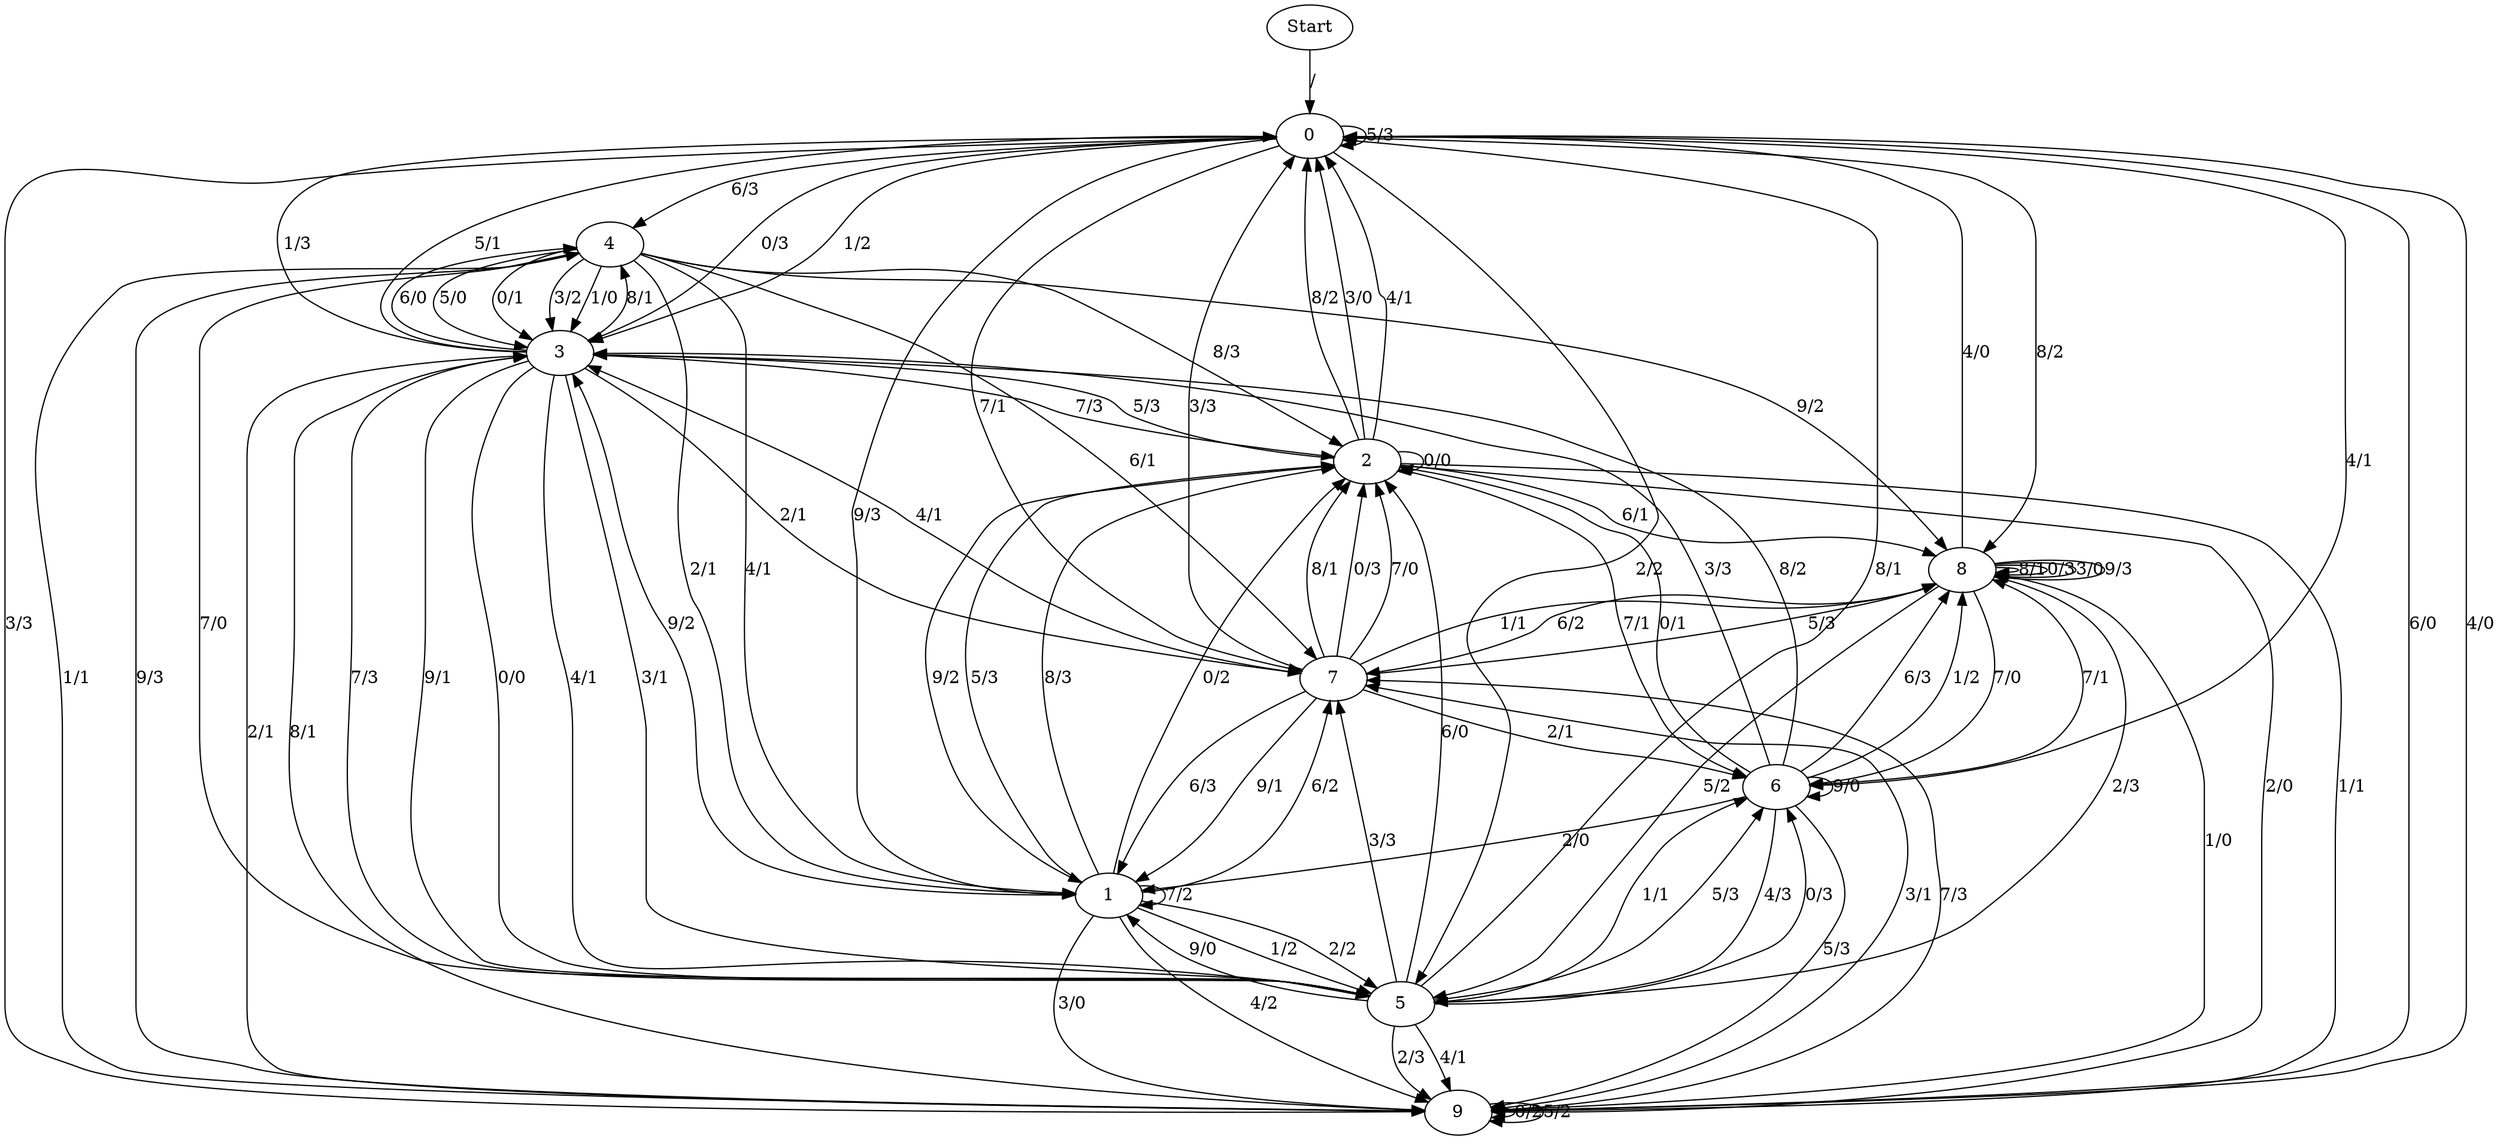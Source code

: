 digraph {
	Start -> 0 [label="/"]
	0 -> 4 [label="6/3"]
	0 -> 3 [label="0/3"]
	0 -> 1 [label="9/3"]
	0 -> 5 [label="2/2"]
	0 -> 3 [label="1/2"]
	0 -> 6 [label="4/1"]
	0 -> 0 [label="5/3"]
	0 -> 9 [label="3/3"]
	0 -> 7 [label="7/1"]
	0 -> 8 [label="8/2"]
	1 -> 7 [label="6/2"]
	1 -> 3 [label="9/2"]
	1 -> 2 [label="5/3"]
	1 -> 2 [label="8/3"]
	1 -> 5 [label="1/2"]
	1 -> 1 [label="7/2"]
	1 -> 9 [label="3/0"]
	1 -> 9 [label="4/2"]
	1 -> 2 [label="0/2"]
	1 -> 5 [label="2/2"]
	9 -> 3 [label="2/1"]
	9 -> 7 [label="3/1"]
	9 -> 9 [label="0/2"]
	9 -> 0 [label="6/0"]
	9 -> 3 [label="8/1"]
	9 -> 4 [label="1/1"]
	9 -> 9 [label="5/2"]
	9 -> 4 [label="9/3"]
	9 -> 0 [label="4/0"]
	9 -> 7 [label="7/3"]
	4 -> 7 [label="6/1"]
	4 -> 5 [label="7/0"]
	4 -> 2 [label="8/3"]
	4 -> 1 [label="2/1"]
	4 -> 1 [label="4/1"]
	4 -> 8 [label="9/2"]
	4 -> 3 [label="5/0"]
	4 -> 3 [label="0/1"]
	4 -> 3 [label="3/2"]
	4 -> 3 [label="1/0"]
	3 -> 0 [label="1/3"]
	3 -> 7 [label="2/1"]
	3 -> 5 [label="9/1"]
	3 -> 5 [label="0/0"]
	3 -> 2 [label="7/3"]
	3 -> 5 [label="4/1"]
	3 -> 5 [label="3/1"]
	3 -> 4 [label="8/1"]
	3 -> 0 [label="5/1"]
	3 -> 4 [label="6/0"]
	7 -> 6 [label="2/1"]
	7 -> 8 [label="5/3"]
	7 -> 8 [label="1/1"]
	7 -> 1 [label="9/1"]
	7 -> 3 [label="4/1"]
	7 -> 1 [label="6/3"]
	7 -> 0 [label="3/3"]
	7 -> 2 [label="8/1"]
	7 -> 2 [label="0/3"]
	7 -> 2 [label="7/0"]
	6 -> 8 [label="7/1"]
	6 -> 2 [label="0/1"]
	6 -> 1 [label="2/0"]
	6 -> 3 [label="3/3"]
	6 -> 5 [label="4/3"]
	6 -> 8 [label="6/3"]
	6 -> 3 [label="8/2"]
	6 -> 6 [label="9/0"]
	6 -> 9 [label="5/3"]
	6 -> 8 [label="1/2"]
	8 -> 8 [label="8/1"]
	8 -> 8 [label="0/3"]
	8 -> 6 [label="7/0"]
	8 -> 5 [label="5/2"]
	8 -> 8 [label="3/0"]
	8 -> 7 [label="6/2"]
	8 -> 9 [label="1/0"]
	8 -> 8 [label="9/3"]
	8 -> 5 [label="2/3"]
	8 -> 0 [label="4/0"]
	5 -> 9 [label="4/1"]
	5 -> 9 [label="2/3"]
	5 -> 6 [label="0/3"]
	5 -> 6 [label="1/1"]
	5 -> 0 [label="8/1"]
	5 -> 6 [label="5/3"]
	5 -> 3 [label="7/3"]
	5 -> 7 [label="3/3"]
	5 -> 2 [label="6/0"]
	5 -> 1 [label="9/0"]
	2 -> 0 [label="8/2"]
	2 -> 1 [label="9/2"]
	2 -> 9 [label="1/1"]
	2 -> 9 [label="2/0"]
	2 -> 6 [label="7/1"]
	2 -> 0 [label="3/0"]
	2 -> 3 [label="5/3"]
	2 -> 0 [label="4/1"]
	2 -> 8 [label="6/1"]
	2 -> 2 [label="0/0"]
}